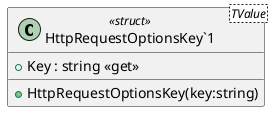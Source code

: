 @startuml
class "HttpRequestOptionsKey`1"<TValue> <<struct>> {
    + Key : string <<get>>
    + HttpRequestOptionsKey(key:string)
}
@enduml
